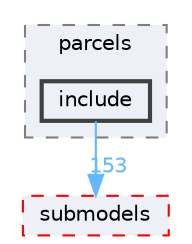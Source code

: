 digraph "src/lagrangian/intermediate/parcels/include"
{
 // LATEX_PDF_SIZE
  bgcolor="transparent";
  edge [fontname=Helvetica,fontsize=10,labelfontname=Helvetica,labelfontsize=10];
  node [fontname=Helvetica,fontsize=10,shape=box,height=0.2,width=0.4];
  compound=true
  subgraph clusterdir_b8d19ddbdf0975644e34192d6313800e {
    graph [ bgcolor="#edf0f7", pencolor="grey50", label="parcels", fontname=Helvetica,fontsize=10 style="filled,dashed", URL="dir_b8d19ddbdf0975644e34192d6313800e.html",tooltip=""]
  dir_5ad2c1d6ebf0f238b9e7d5151a24f37c [label="include", fillcolor="#edf0f7", color="grey25", style="filled,bold", URL="dir_5ad2c1d6ebf0f238b9e7d5151a24f37c.html",tooltip=""];
  }
  dir_825de5f87f0ef3ae7d76ccd6a5458244 [label="submodels", fillcolor="#edf0f7", color="red", style="filled,dashed", URL="dir_825de5f87f0ef3ae7d76ccd6a5458244.html",tooltip=""];
  dir_5ad2c1d6ebf0f238b9e7d5151a24f37c->dir_825de5f87f0ef3ae7d76ccd6a5458244 [headlabel="153", labeldistance=1.5 headhref="dir_001801_003801.html" href="dir_001801_003801.html" color="steelblue1" fontcolor="steelblue1"];
}
